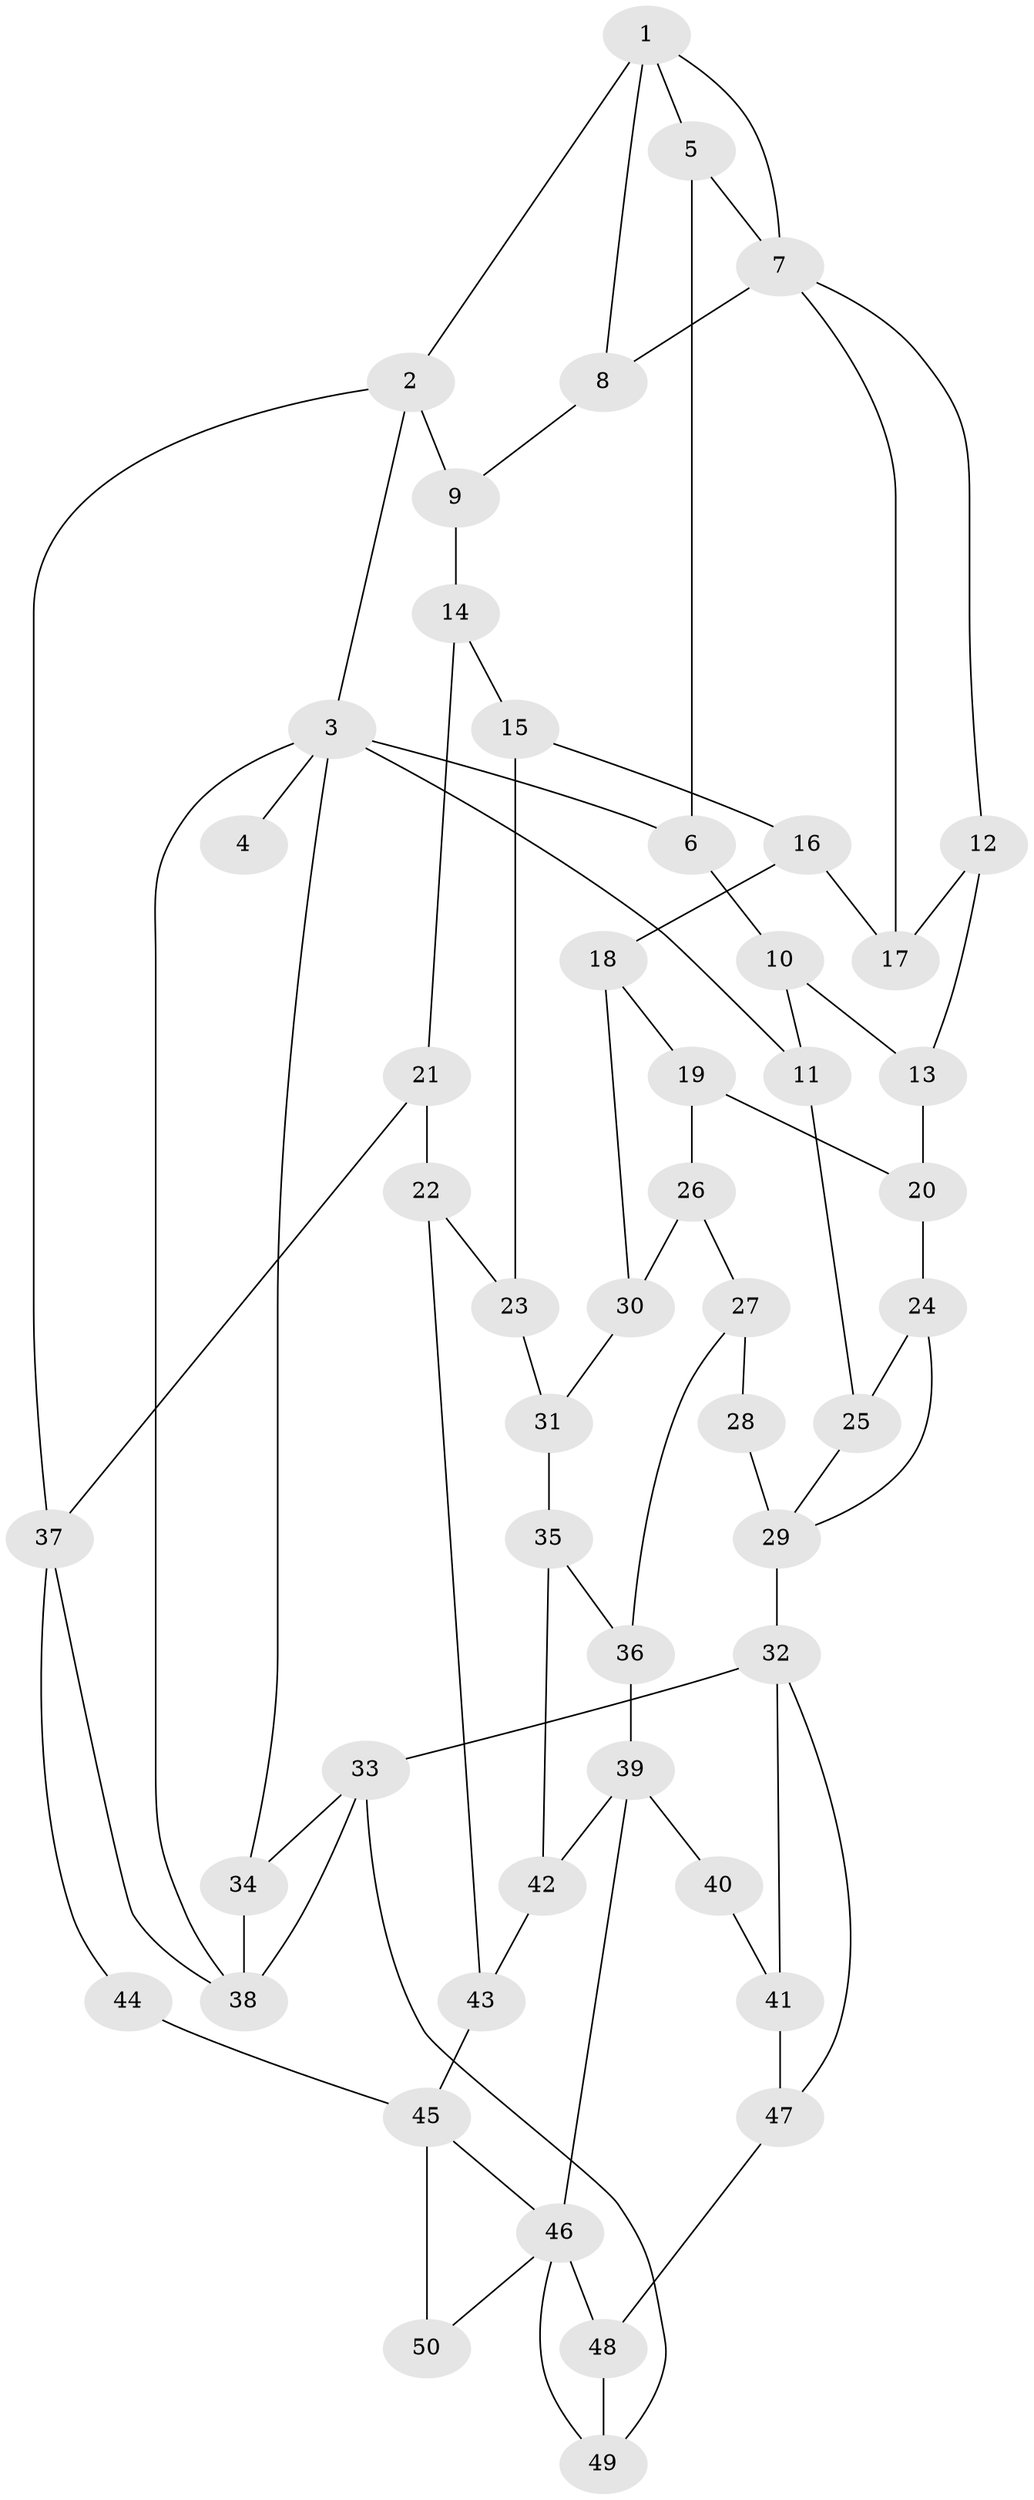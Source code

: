// original degree distribution, {3: 0.0375, 5: 0.5375, 6: 0.2125, 4: 0.2125}
// Generated by graph-tools (version 1.1) at 2025/54/03/04/25 22:54:21]
// undirected, 50 vertices, 80 edges
graph export_dot {
  node [color=gray90,style=filled];
  1;
  2;
  3;
  4;
  5;
  6;
  7;
  8;
  9;
  10;
  11;
  12;
  13;
  14;
  15;
  16;
  17;
  18;
  19;
  20;
  21;
  22;
  23;
  24;
  25;
  26;
  27;
  28;
  29;
  30;
  31;
  32;
  33;
  34;
  35;
  36;
  37;
  38;
  39;
  40;
  41;
  42;
  43;
  44;
  45;
  46;
  47;
  48;
  49;
  50;
  1 -- 2 [weight=1.0];
  1 -- 5 [weight=1.0];
  1 -- 7 [weight=1.0];
  1 -- 8 [weight=1.0];
  2 -- 3 [weight=1.0];
  2 -- 9 [weight=1.0];
  2 -- 37 [weight=1.0];
  3 -- 4 [weight=2.0];
  3 -- 6 [weight=1.0];
  3 -- 11 [weight=1.0];
  3 -- 34 [weight=1.0];
  3 -- 38 [weight=1.0];
  5 -- 6 [weight=1.0];
  5 -- 7 [weight=1.0];
  6 -- 10 [weight=1.0];
  7 -- 8 [weight=2.0];
  7 -- 12 [weight=1.0];
  7 -- 17 [weight=1.0];
  8 -- 9 [weight=1.0];
  9 -- 14 [weight=2.0];
  10 -- 11 [weight=1.0];
  10 -- 13 [weight=1.0];
  11 -- 25 [weight=1.0];
  12 -- 13 [weight=1.0];
  12 -- 17 [weight=1.0];
  13 -- 20 [weight=1.0];
  14 -- 15 [weight=1.0];
  14 -- 21 [weight=1.0];
  15 -- 16 [weight=1.0];
  15 -- 23 [weight=1.0];
  16 -- 17 [weight=1.0];
  16 -- 18 [weight=1.0];
  18 -- 19 [weight=1.0];
  18 -- 30 [weight=1.0];
  19 -- 20 [weight=1.0];
  19 -- 26 [weight=1.0];
  20 -- 24 [weight=1.0];
  21 -- 22 [weight=1.0];
  21 -- 37 [weight=1.0];
  22 -- 23 [weight=1.0];
  22 -- 43 [weight=1.0];
  23 -- 31 [weight=1.0];
  24 -- 25 [weight=1.0];
  24 -- 29 [weight=1.0];
  25 -- 29 [weight=1.0];
  26 -- 27 [weight=1.0];
  26 -- 30 [weight=1.0];
  27 -- 28 [weight=1.0];
  27 -- 36 [weight=1.0];
  28 -- 29 [weight=2.0];
  29 -- 32 [weight=2.0];
  30 -- 31 [weight=1.0];
  31 -- 35 [weight=1.0];
  32 -- 33 [weight=2.0];
  32 -- 41 [weight=1.0];
  32 -- 47 [weight=1.0];
  33 -- 34 [weight=1.0];
  33 -- 38 [weight=1.0];
  33 -- 49 [weight=1.0];
  34 -- 38 [weight=1.0];
  35 -- 36 [weight=1.0];
  35 -- 42 [weight=1.0];
  36 -- 39 [weight=1.0];
  37 -- 38 [weight=1.0];
  37 -- 44 [weight=1.0];
  39 -- 40 [weight=2.0];
  39 -- 42 [weight=1.0];
  39 -- 46 [weight=2.0];
  40 -- 41 [weight=1.0];
  41 -- 47 [weight=1.0];
  42 -- 43 [weight=1.0];
  43 -- 45 [weight=1.0];
  44 -- 45 [weight=2.0];
  45 -- 46 [weight=1.0];
  45 -- 50 [weight=2.0];
  46 -- 48 [weight=1.0];
  46 -- 49 [weight=1.0];
  46 -- 50 [weight=1.0];
  47 -- 48 [weight=1.0];
  48 -- 49 [weight=1.0];
}

